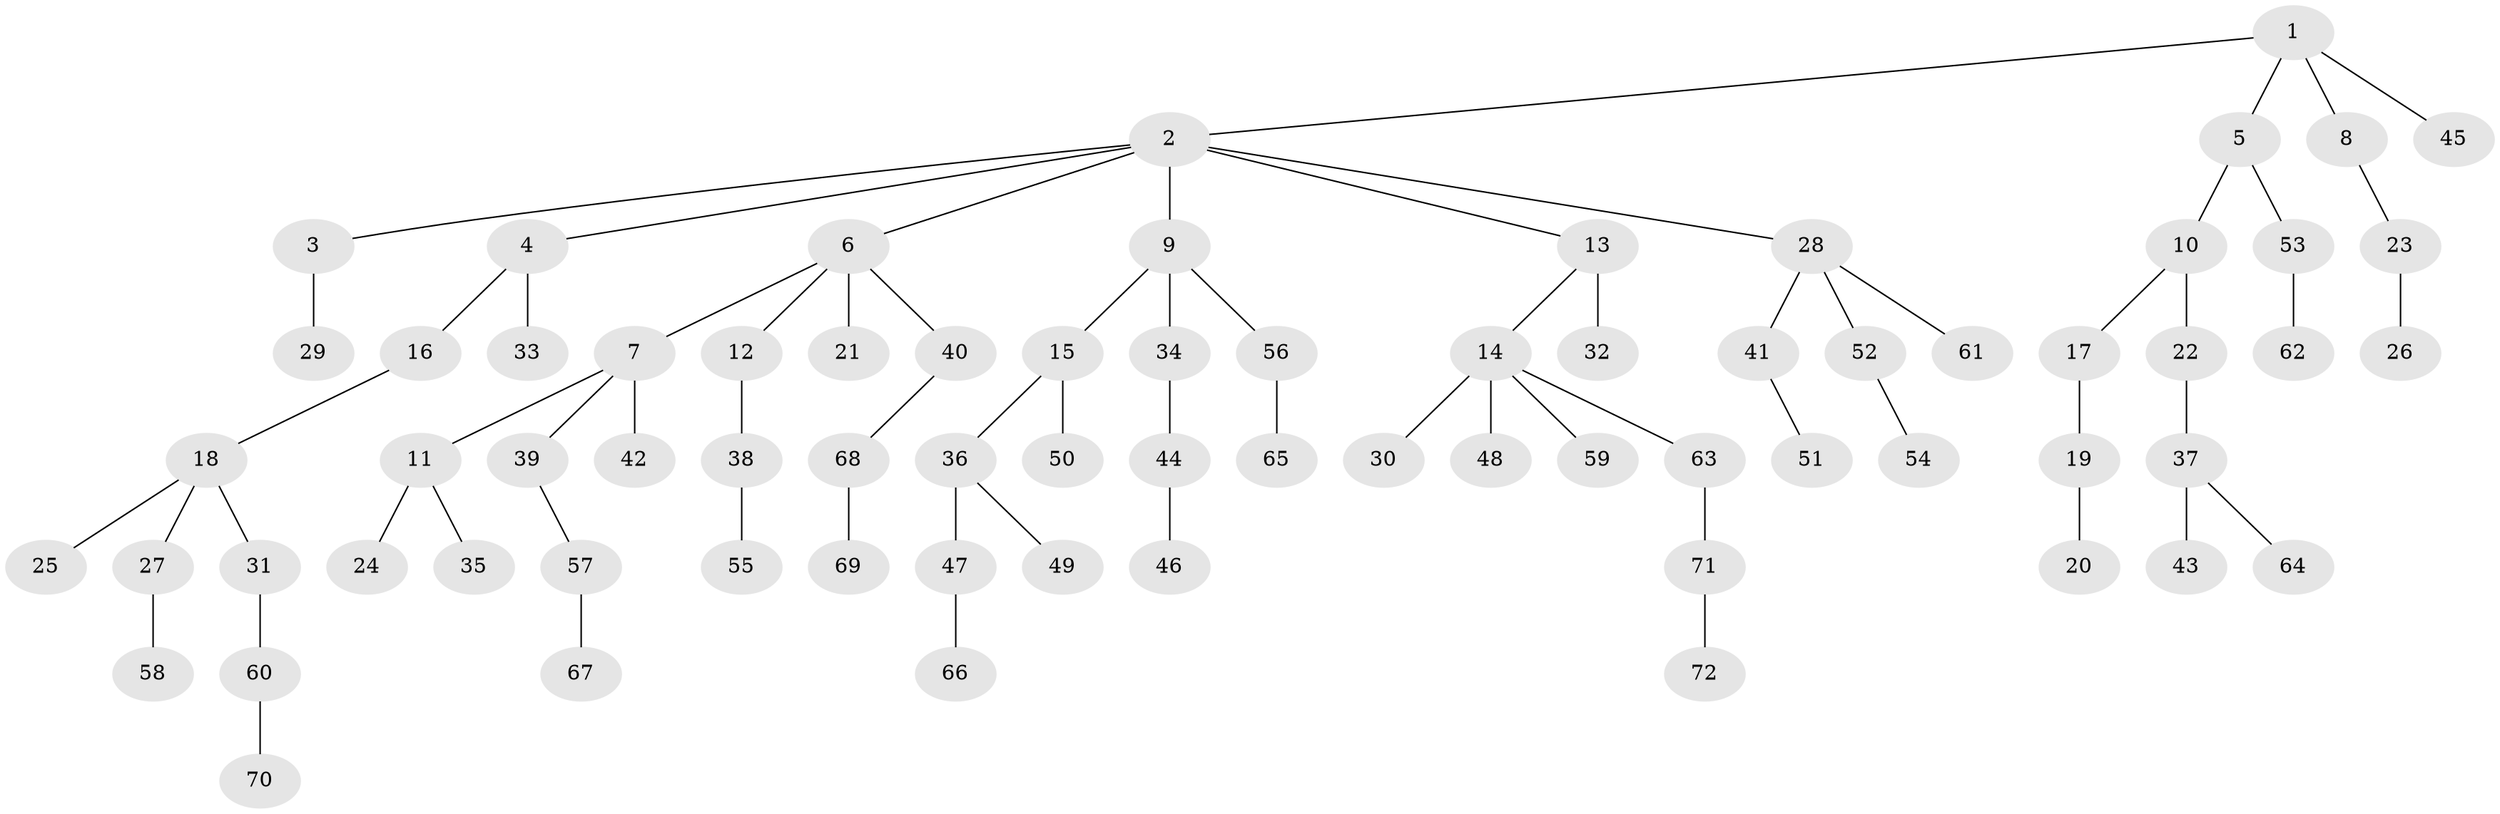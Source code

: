 // original degree distribution, {7: 0.0070921985815602835, 1: 0.5106382978723404, 8: 0.0070921985815602835, 3: 0.1276595744680851, 4: 0.06382978723404255, 6: 0.014184397163120567, 5: 0.03546099290780142, 2: 0.23404255319148937}
// Generated by graph-tools (version 1.1) at 2025/36/03/09/25 02:36:50]
// undirected, 72 vertices, 71 edges
graph export_dot {
graph [start="1"]
  node [color=gray90,style=filled];
  1;
  2;
  3;
  4;
  5;
  6;
  7;
  8;
  9;
  10;
  11;
  12;
  13;
  14;
  15;
  16;
  17;
  18;
  19;
  20;
  21;
  22;
  23;
  24;
  25;
  26;
  27;
  28;
  29;
  30;
  31;
  32;
  33;
  34;
  35;
  36;
  37;
  38;
  39;
  40;
  41;
  42;
  43;
  44;
  45;
  46;
  47;
  48;
  49;
  50;
  51;
  52;
  53;
  54;
  55;
  56;
  57;
  58;
  59;
  60;
  61;
  62;
  63;
  64;
  65;
  66;
  67;
  68;
  69;
  70;
  71;
  72;
  1 -- 2 [weight=1.0];
  1 -- 5 [weight=1.0];
  1 -- 8 [weight=1.0];
  1 -- 45 [weight=1.0];
  2 -- 3 [weight=1.0];
  2 -- 4 [weight=1.0];
  2 -- 6 [weight=1.0];
  2 -- 9 [weight=1.0];
  2 -- 13 [weight=1.0];
  2 -- 28 [weight=1.0];
  3 -- 29 [weight=2.0];
  4 -- 16 [weight=1.0];
  4 -- 33 [weight=1.0];
  5 -- 10 [weight=1.0];
  5 -- 53 [weight=1.0];
  6 -- 7 [weight=1.0];
  6 -- 12 [weight=1.0];
  6 -- 21 [weight=1.0];
  6 -- 40 [weight=1.0];
  7 -- 11 [weight=1.0];
  7 -- 39 [weight=1.0];
  7 -- 42 [weight=1.0];
  8 -- 23 [weight=1.0];
  9 -- 15 [weight=1.0];
  9 -- 34 [weight=1.0];
  9 -- 56 [weight=1.0];
  10 -- 17 [weight=1.0];
  10 -- 22 [weight=1.0];
  11 -- 24 [weight=1.0];
  11 -- 35 [weight=1.0];
  12 -- 38 [weight=1.0];
  13 -- 14 [weight=1.0];
  13 -- 32 [weight=3.0];
  14 -- 30 [weight=1.0];
  14 -- 48 [weight=1.0];
  14 -- 59 [weight=1.0];
  14 -- 63 [weight=1.0];
  15 -- 36 [weight=1.0];
  15 -- 50 [weight=1.0];
  16 -- 18 [weight=1.0];
  17 -- 19 [weight=2.0];
  18 -- 25 [weight=1.0];
  18 -- 27 [weight=1.0];
  18 -- 31 [weight=1.0];
  19 -- 20 [weight=1.0];
  22 -- 37 [weight=1.0];
  23 -- 26 [weight=1.0];
  27 -- 58 [weight=1.0];
  28 -- 41 [weight=1.0];
  28 -- 52 [weight=1.0];
  28 -- 61 [weight=1.0];
  31 -- 60 [weight=1.0];
  34 -- 44 [weight=1.0];
  36 -- 47 [weight=1.0];
  36 -- 49 [weight=1.0];
  37 -- 43 [weight=1.0];
  37 -- 64 [weight=1.0];
  38 -- 55 [weight=1.0];
  39 -- 57 [weight=1.0];
  40 -- 68 [weight=1.0];
  41 -- 51 [weight=1.0];
  44 -- 46 [weight=2.0];
  47 -- 66 [weight=1.0];
  52 -- 54 [weight=1.0];
  53 -- 62 [weight=1.0];
  56 -- 65 [weight=2.0];
  57 -- 67 [weight=1.0];
  60 -- 70 [weight=1.0];
  63 -- 71 [weight=1.0];
  68 -- 69 [weight=1.0];
  71 -- 72 [weight=1.0];
}
